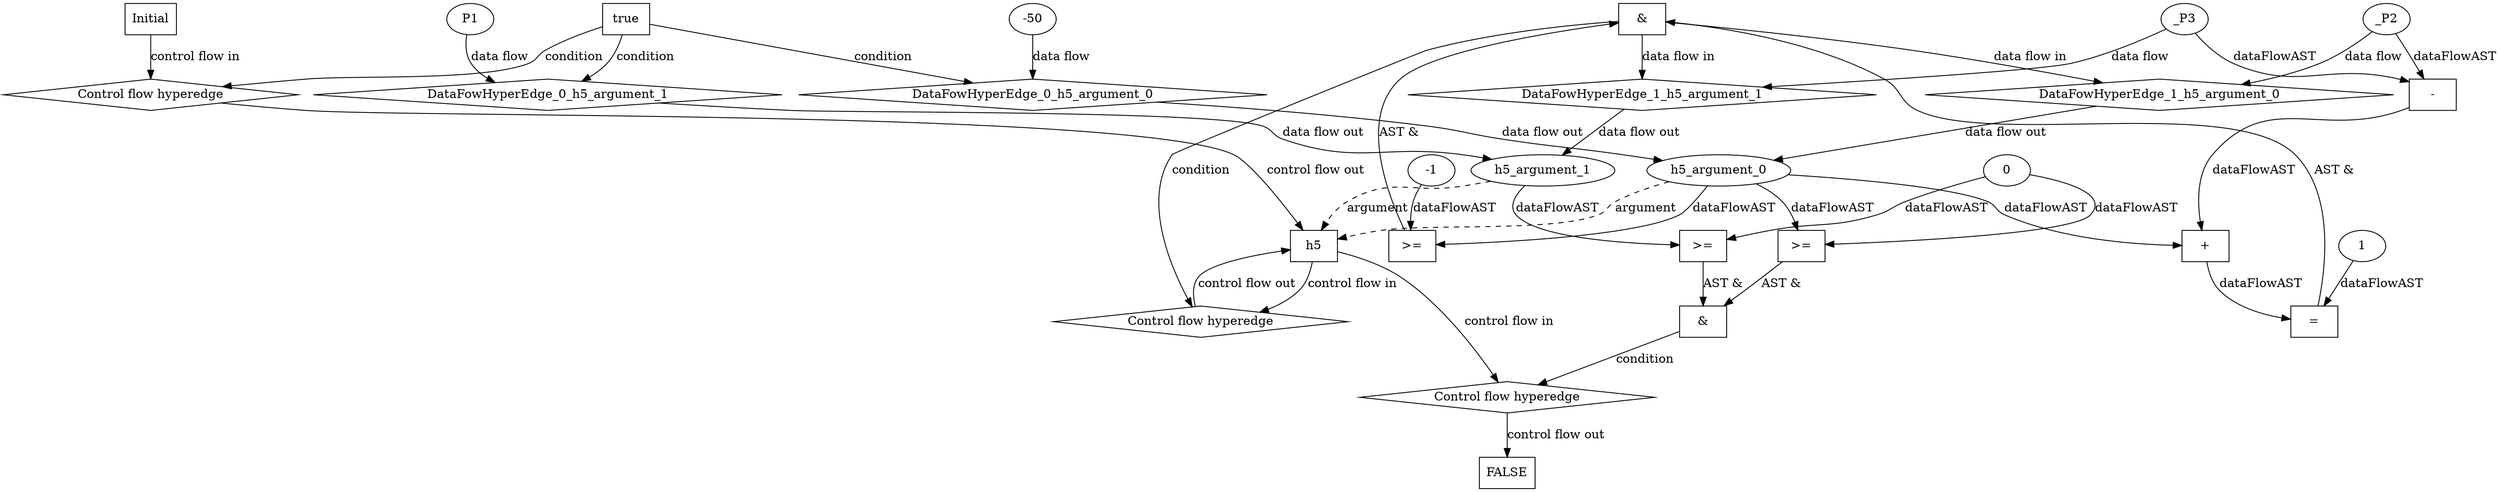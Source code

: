 digraph dag {
"h5" [label="h5" nodeName="h5" class=cfn  shape="rect"];
FALSE [label="FALSE" nodeName=FALSE class=cfn  shape="rect"];
Initial [label="Initial" nodeName=Initial class=cfn  shape="rect"];
ControlFowHyperEdge_0 [label="Control flow hyperedge" nodeName=ControlFowHyperEdge_0 class=controlFlowHyperEdge shape="diamond"];
"Initial" -> ControlFowHyperEdge_0 [label="control flow in"]
ControlFowHyperEdge_0 -> "h5" [label="control flow out"]
ControlFowHyperEdge_1 [label="Control flow hyperedge" nodeName=ControlFowHyperEdge_1 class=controlFlowHyperEdge shape="diamond"];
"h5" -> ControlFowHyperEdge_1 [label="control flow in"]
ControlFowHyperEdge_1 -> "h5" [label="control flow out"]
ControlFowHyperEdge_2 [label="Control flow hyperedge" nodeName=ControlFowHyperEdge_2 class=controlFlowHyperEdge shape="diamond"];
"h5" -> ControlFowHyperEdge_2 [label="control flow in"]
ControlFowHyperEdge_2 -> "FALSE" [label="control flow out"]
"h5_argument_0" [label="h5_argument_0" nodeName=argument0 class=argument  head="h5" shape="oval"];
"h5_argument_0" -> "h5"[label="argument" style="dashed"]
"h5_argument_1" [label="h5_argument_1" nodeName=argument1 class=argument  head="h5" shape="oval"];
"h5_argument_1" -> "h5"[label="argument" style="dashed"]

"true_0" [label="true" nodeName="true_0" class=true shape="rect"];
"true_0" -> "ControlFowHyperEdge_0" [label="condition"];
"xxxh5___Initial_0xxxdataFlow_0_node_0" [label="-50" nodeName="xxxh5___Initial_0xxxdataFlow_0_node_0" class=Literal ];

"xxxh5___Initial_0xxxdataFlow_0_node_0" -> "DataFowHyperEdge_0_h5_argument_0" [label="data flow"];
"xxxh5___Initial_0xxxdataFlow1_node_0" [label="P1" nodeName="xxxh5___Initial_0xxxdataFlow1_node_0" class=Constant ];

"xxxh5___Initial_0xxxdataFlow1_node_0" -> "DataFowHyperEdge_0_h5_argument_1" [label="data flow"];
"xxxh5___h5_1xxx_and" [label="&" nodeName="xxxh5___h5_1xxx_and" class=Operator shape="rect"];
"xxxh5___h5_1xxxguard_0_node_0" [label=">=" nodeName="xxxh5___h5_1xxxguard_0_node_0" class=Operator  shape="rect"];
"xxxh5___h5_1xxxguard_0_node_1" [label="-1" nodeName="xxxh5___h5_1xxxguard_0_node_1" class=Literal ];
"xxxh5___h5_1xxxguard_0_node_1" -> "xxxh5___h5_1xxxguard_0_node_0"[label="dataFlowAST"]
"h5_argument_0" -> "xxxh5___h5_1xxxguard_0_node_0"[label="dataFlowAST"]

"xxxh5___h5_1xxxguard_0_node_0" -> "xxxh5___h5_1xxx_and" [label="AST &"];
"xxxh5___h5_1xxxguard1_node_0" [label="=" nodeName="xxxh5___h5_1xxxguard1_node_0" class=Operator  shape="rect"];
"xxxh5___h5_1xxxguard1_node_1" [label="+" nodeName="xxxh5___h5_1xxxguard1_node_1" class= Operator shape="rect"];
"xxxh5___h5_1xxxguard1_node_3" [label="-" nodeName="xxxh5___h5_1xxxguard1_node_3" class= Operator shape="rect"];
"xxxh5___h5_1xxxguard1_node_6" [label="1" nodeName="xxxh5___h5_1xxxguard1_node_6" class=Literal ];
"xxxh5___h5_1xxxguard1_node_1" -> "xxxh5___h5_1xxxguard1_node_0"[label="dataFlowAST"]
"xxxh5___h5_1xxxguard1_node_6" -> "xxxh5___h5_1xxxguard1_node_0"[label="dataFlowAST"]
"h5_argument_0" -> "xxxh5___h5_1xxxguard1_node_1"[label="dataFlowAST"]
"xxxh5___h5_1xxxguard1_node_3" -> "xxxh5___h5_1xxxguard1_node_1"[label="dataFlowAST"]
"xxxh5___h5_1xxxdataFlow1_node_0" -> "xxxh5___h5_1xxxguard1_node_3"[label="dataFlowAST"]
"xxxh5___h5_1xxxdataFlow_0_node_0" -> "xxxh5___h5_1xxxguard1_node_3"[label="dataFlowAST"]

"xxxh5___h5_1xxxguard1_node_0" -> "xxxh5___h5_1xxx_and" [label="AST &"];
"xxxh5___h5_1xxx_and" -> "ControlFowHyperEdge_1" [label="condition"];
"xxxh5___h5_1xxxdataFlow_0_node_0" [label="_P2" nodeName="xxxh5___h5_1xxxdataFlow_0_node_0" class=Constant ];

"xxxh5___h5_1xxxdataFlow_0_node_0" -> "DataFowHyperEdge_1_h5_argument_0" [label="data flow"];
"xxxh5___h5_1xxxdataFlow1_node_0" [label="_P3" nodeName="xxxh5___h5_1xxxdataFlow1_node_0" class=Constant ];

"xxxh5___h5_1xxxdataFlow1_node_0" -> "DataFowHyperEdge_1_h5_argument_1" [label="data flow"];
"xxxFALSE___h5_2xxx_and" [label="&" nodeName="xxxFALSE___h5_2xxx_and" class=Operator shape="rect"];
"xxxFALSE___h5_2xxxguard_0_node_0" [label=">=" nodeName="xxxFALSE___h5_2xxxguard_0_node_0" class=Operator  shape="rect"];
"xxxFALSE___h5_2xxxguard_0_node_1" [label="0" nodeName="xxxFALSE___h5_2xxxguard_0_node_1" class=Literal ];
"xxxFALSE___h5_2xxxguard_0_node_1" -> "xxxFALSE___h5_2xxxguard_0_node_0"[label="dataFlowAST"]
"h5_argument_1" -> "xxxFALSE___h5_2xxxguard_0_node_0"[label="dataFlowAST"]

"xxxFALSE___h5_2xxxguard_0_node_0" -> "xxxFALSE___h5_2xxx_and" [label="AST &"];
"xxxFALSE___h5_2xxxguard1_node_0" [label=">=" nodeName="xxxFALSE___h5_2xxxguard1_node_0" class=Operator  shape="rect"];
"h5_argument_0" -> "xxxFALSE___h5_2xxxguard1_node_0"[label="dataFlowAST"]
"xxxFALSE___h5_2xxxguard_0_node_1" -> "xxxFALSE___h5_2xxxguard1_node_0"[label="dataFlowAST"]

"xxxFALSE___h5_2xxxguard1_node_0" -> "xxxFALSE___h5_2xxx_and" [label="AST &"];
"xxxFALSE___h5_2xxx_and" -> "ControlFowHyperEdge_2" [label="condition"];
"DataFowHyperEdge_0_h5_argument_0" [label="DataFowHyperEdge_0_h5_argument_0" nodeName="DataFowHyperEdge_0_h5_argument_0" class=DataFlowHyperedge shape="diamond"];
"DataFowHyperEdge_0_h5_argument_0" -> "h5_argument_0"[label="data flow out"]
"true_0" -> "DataFowHyperEdge_0_h5_argument_0" [label="condition"];
"DataFowHyperEdge_0_h5_argument_1" [label="DataFowHyperEdge_0_h5_argument_1" nodeName="DataFowHyperEdge_0_h5_argument_1" class=DataFlowHyperedge shape="diamond"];
"DataFowHyperEdge_0_h5_argument_1" -> "h5_argument_1"[label="data flow out"]
"true_0" -> "DataFowHyperEdge_0_h5_argument_1" [label="condition"];
"DataFowHyperEdge_1_h5_argument_0" [label="DataFowHyperEdge_1_h5_argument_0" nodeName="DataFowHyperEdge_1_h5_argument_0" class=DataFlowHyperedge shape="diamond"];
"DataFowHyperEdge_1_h5_argument_0" -> "h5_argument_0"[label="data flow out"]
"xxxh5___h5_1xxx_and" -> "DataFowHyperEdge_1_h5_argument_0"[label="data flow in"]
"DataFowHyperEdge_1_h5_argument_1" [label="DataFowHyperEdge_1_h5_argument_1" nodeName="DataFowHyperEdge_1_h5_argument_1" class=DataFlowHyperedge shape="diamond"];
"DataFowHyperEdge_1_h5_argument_1" -> "h5_argument_1"[label="data flow out"]
"xxxh5___h5_1xxx_and" -> "DataFowHyperEdge_1_h5_argument_1"[label="data flow in"]




}
